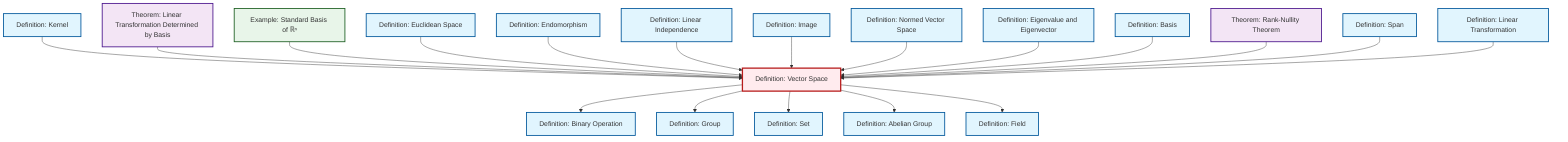 graph TD
    classDef definition fill:#e1f5fe,stroke:#01579b,stroke-width:2px
    classDef theorem fill:#f3e5f5,stroke:#4a148c,stroke-width:2px
    classDef axiom fill:#fff3e0,stroke:#e65100,stroke-width:2px
    classDef example fill:#e8f5e9,stroke:#1b5e20,stroke-width:2px
    classDef current fill:#ffebee,stroke:#b71c1c,stroke-width:3px
    def-group["Definition: Group"]:::definition
    ex-standard-basis-rn["Example: Standard Basis of ℝⁿ"]:::example
    def-endomorphism["Definition: Endomorphism"]:::definition
    def-vector-space["Definition: Vector Space"]:::definition
    def-field["Definition: Field"]:::definition
    def-eigenvalue-eigenvector["Definition: Eigenvalue and Eigenvector"]:::definition
    def-binary-operation["Definition: Binary Operation"]:::definition
    def-normed-vector-space["Definition: Normed Vector Space"]:::definition
    def-image["Definition: Image"]:::definition
    def-abelian-group["Definition: Abelian Group"]:::definition
    def-linear-independence["Definition: Linear Independence"]:::definition
    def-span["Definition: Span"]:::definition
    thm-linear-transformation-basis["Theorem: Linear Transformation Determined by Basis"]:::theorem
    thm-rank-nullity["Theorem: Rank-Nullity Theorem"]:::theorem
    def-euclidean-space["Definition: Euclidean Space"]:::definition
    def-linear-transformation["Definition: Linear Transformation"]:::definition
    def-kernel["Definition: Kernel"]:::definition
    def-basis["Definition: Basis"]:::definition
    def-set["Definition: Set"]:::definition
    def-kernel --> def-vector-space
    thm-linear-transformation-basis --> def-vector-space
    ex-standard-basis-rn --> def-vector-space
    def-euclidean-space --> def-vector-space
    def-endomorphism --> def-vector-space
    def-linear-independence --> def-vector-space
    def-image --> def-vector-space
    def-vector-space --> def-binary-operation
    def-normed-vector-space --> def-vector-space
    def-eigenvalue-eigenvector --> def-vector-space
    def-basis --> def-vector-space
    def-vector-space --> def-group
    def-vector-space --> def-set
    thm-rank-nullity --> def-vector-space
    def-span --> def-vector-space
    def-vector-space --> def-abelian-group
    def-vector-space --> def-field
    def-linear-transformation --> def-vector-space
    class def-vector-space current